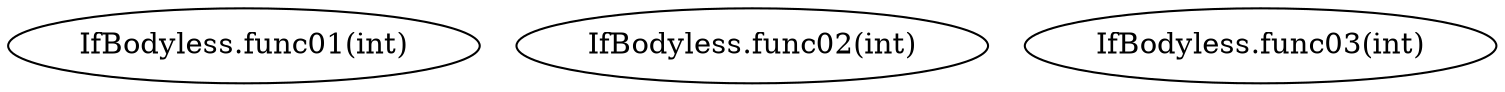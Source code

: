 digraph G {
  1 [ label="IfBodyless.func01(int)" ];
  2 [ label="IfBodyless.func02(int)" ];
  3 [ label="IfBodyless.func03(int)" ];
}
